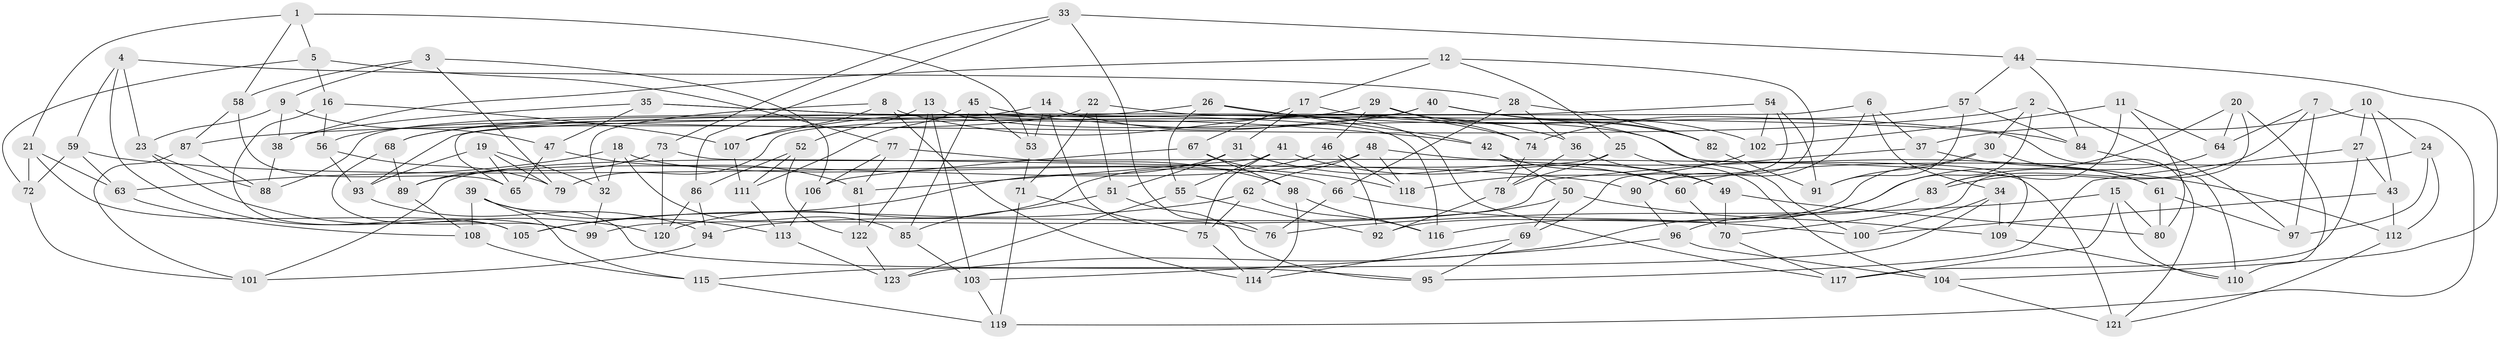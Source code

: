 // coarse degree distribution, {3: 0.09302325581395349, 4: 0.6976744186046512, 5: 0.11627906976744186, 7: 0.023255813953488372, 8: 0.03488372093023256, 6: 0.011627906976744186, 12: 0.023255813953488372}
// Generated by graph-tools (version 1.1) at 2025/03/03/04/25 22:03:14]
// undirected, 123 vertices, 246 edges
graph export_dot {
graph [start="1"]
  node [color=gray90,style=filled];
  1;
  2;
  3;
  4;
  5;
  6;
  7;
  8;
  9;
  10;
  11;
  12;
  13;
  14;
  15;
  16;
  17;
  18;
  19;
  20;
  21;
  22;
  23;
  24;
  25;
  26;
  27;
  28;
  29;
  30;
  31;
  32;
  33;
  34;
  35;
  36;
  37;
  38;
  39;
  40;
  41;
  42;
  43;
  44;
  45;
  46;
  47;
  48;
  49;
  50;
  51;
  52;
  53;
  54;
  55;
  56;
  57;
  58;
  59;
  60;
  61;
  62;
  63;
  64;
  65;
  66;
  67;
  68;
  69;
  70;
  71;
  72;
  73;
  74;
  75;
  76;
  77;
  78;
  79;
  80;
  81;
  82;
  83;
  84;
  85;
  86;
  87;
  88;
  89;
  90;
  91;
  92;
  93;
  94;
  95;
  96;
  97;
  98;
  99;
  100;
  101;
  102;
  103;
  104;
  105;
  106;
  107;
  108;
  109;
  110;
  111;
  112;
  113;
  114;
  115;
  116;
  117;
  118;
  119;
  120;
  121;
  122;
  123;
  1 -- 58;
  1 -- 21;
  1 -- 5;
  1 -- 53;
  2 -- 30;
  2 -- 123;
  2 -- 97;
  2 -- 87;
  3 -- 106;
  3 -- 79;
  3 -- 58;
  3 -- 9;
  4 -- 99;
  4 -- 23;
  4 -- 59;
  4 -- 28;
  5 -- 16;
  5 -- 77;
  5 -- 72;
  6 -- 34;
  6 -- 65;
  6 -- 37;
  6 -- 90;
  7 -- 119;
  7 -- 83;
  7 -- 64;
  7 -- 97;
  8 -- 114;
  8 -- 74;
  8 -- 32;
  8 -- 107;
  9 -- 38;
  9 -- 47;
  9 -- 23;
  10 -- 37;
  10 -- 27;
  10 -- 43;
  10 -- 24;
  11 -- 64;
  11 -- 83;
  11 -- 80;
  11 -- 102;
  12 -- 90;
  12 -- 17;
  12 -- 25;
  12 -- 38;
  13 -- 109;
  13 -- 103;
  13 -- 122;
  13 -- 52;
  14 -- 36;
  14 -- 68;
  14 -- 53;
  14 -- 76;
  15 -- 117;
  15 -- 76;
  15 -- 110;
  15 -- 80;
  16 -- 107;
  16 -- 105;
  16 -- 56;
  17 -- 100;
  17 -- 31;
  17 -- 67;
  18 -- 66;
  18 -- 85;
  18 -- 63;
  18 -- 32;
  19 -- 32;
  19 -- 93;
  19 -- 65;
  19 -- 79;
  20 -- 116;
  20 -- 64;
  20 -- 70;
  20 -- 110;
  21 -- 72;
  21 -- 105;
  21 -- 63;
  22 -- 51;
  22 -- 71;
  22 -- 56;
  22 -- 121;
  23 -- 88;
  23 -- 120;
  24 -- 112;
  24 -- 97;
  24 -- 60;
  25 -- 78;
  25 -- 104;
  25 -- 101;
  26 -- 55;
  26 -- 88;
  26 -- 84;
  26 -- 42;
  27 -- 95;
  27 -- 117;
  27 -- 43;
  28 -- 66;
  28 -- 82;
  28 -- 36;
  29 -- 68;
  29 -- 82;
  29 -- 46;
  29 -- 74;
  30 -- 92;
  30 -- 61;
  30 -- 91;
  31 -- 60;
  31 -- 51;
  31 -- 105;
  32 -- 99;
  33 -- 86;
  33 -- 76;
  33 -- 73;
  33 -- 44;
  34 -- 115;
  34 -- 109;
  34 -- 100;
  35 -- 116;
  35 -- 47;
  35 -- 42;
  35 -- 38;
  36 -- 49;
  36 -- 78;
  37 -- 99;
  37 -- 61;
  38 -- 88;
  39 -- 108;
  39 -- 115;
  39 -- 95;
  39 -- 113;
  40 -- 79;
  40 -- 82;
  40 -- 107;
  40 -- 102;
  41 -- 55;
  41 -- 49;
  41 -- 75;
  41 -- 81;
  42 -- 60;
  42 -- 50;
  43 -- 112;
  43 -- 100;
  44 -- 84;
  44 -- 104;
  44 -- 57;
  45 -- 85;
  45 -- 111;
  45 -- 117;
  45 -- 53;
  46 -- 120;
  46 -- 92;
  46 -- 118;
  47 -- 65;
  47 -- 81;
  48 -- 112;
  48 -- 62;
  48 -- 118;
  48 -- 89;
  49 -- 70;
  49 -- 80;
  50 -- 109;
  50 -- 69;
  50 -- 94;
  51 -- 85;
  51 -- 95;
  52 -- 86;
  52 -- 111;
  52 -- 122;
  53 -- 71;
  54 -- 91;
  54 -- 69;
  54 -- 93;
  54 -- 102;
  55 -- 123;
  55 -- 92;
  56 -- 93;
  56 -- 79;
  57 -- 74;
  57 -- 84;
  57 -- 91;
  58 -- 87;
  58 -- 65;
  59 -- 72;
  59 -- 63;
  59 -- 90;
  60 -- 70;
  61 -- 97;
  61 -- 80;
  62 -- 75;
  62 -- 105;
  62 -- 116;
  63 -- 108;
  64 -- 83;
  66 -- 76;
  66 -- 100;
  67 -- 98;
  67 -- 106;
  67 -- 118;
  68 -- 99;
  68 -- 89;
  69 -- 114;
  69 -- 95;
  70 -- 117;
  71 -- 119;
  71 -- 75;
  72 -- 101;
  73 -- 89;
  73 -- 120;
  73 -- 121;
  74 -- 78;
  75 -- 114;
  77 -- 106;
  77 -- 98;
  77 -- 81;
  78 -- 92;
  81 -- 122;
  82 -- 91;
  83 -- 96;
  84 -- 110;
  85 -- 103;
  86 -- 94;
  86 -- 120;
  87 -- 101;
  87 -- 88;
  89 -- 108;
  90 -- 96;
  93 -- 94;
  94 -- 101;
  96 -- 104;
  96 -- 103;
  98 -- 114;
  98 -- 116;
  102 -- 118;
  103 -- 119;
  104 -- 121;
  106 -- 113;
  107 -- 111;
  108 -- 115;
  109 -- 110;
  111 -- 113;
  112 -- 121;
  113 -- 123;
  115 -- 119;
  122 -- 123;
}
